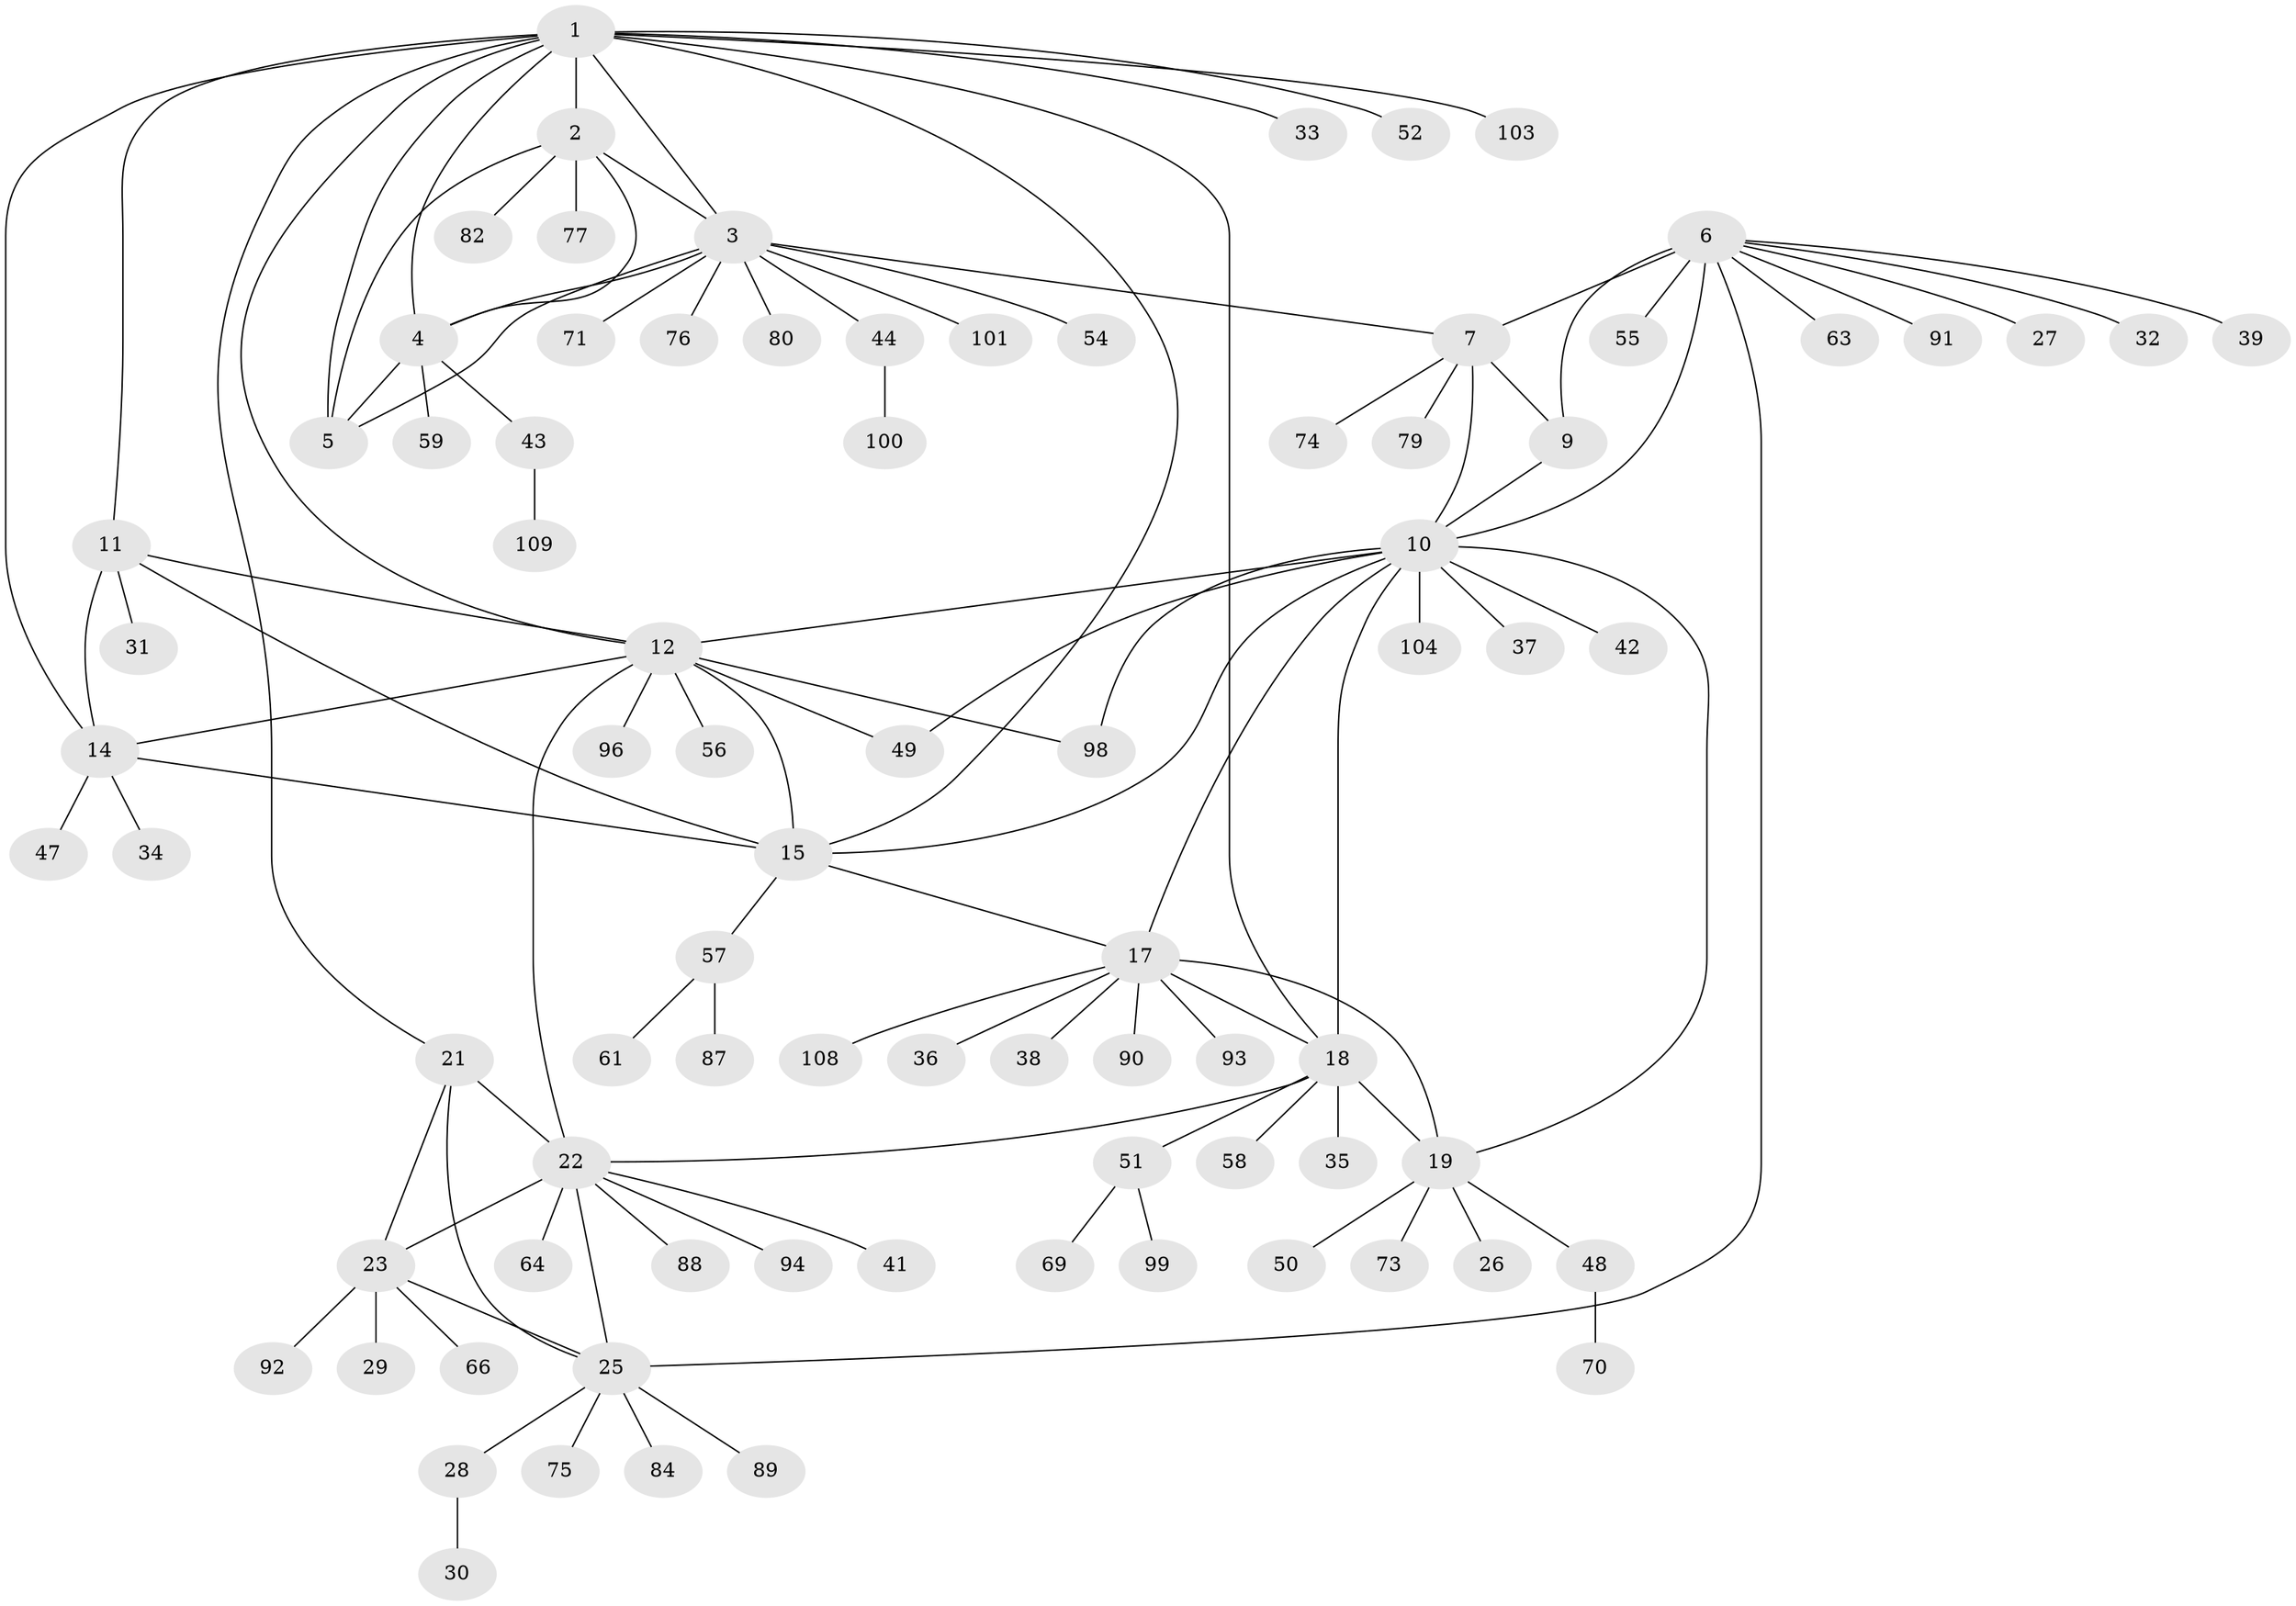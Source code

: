 // original degree distribution, {8: 0.045871559633027525, 6: 0.03669724770642202, 12: 0.009174311926605505, 7: 0.045871559633027525, 4: 0.009174311926605505, 9: 0.027522935779816515, 5: 0.027522935779816515, 10: 0.01834862385321101, 11: 0.009174311926605505, 1: 0.5779816513761468, 2: 0.14678899082568808, 3: 0.045871559633027525}
// Generated by graph-tools (version 1.1) at 2025/11/02/27/25 16:11:34]
// undirected, 83 vertices, 112 edges
graph export_dot {
graph [start="1"]
  node [color=gray90,style=filled];
  1 [super="+13"];
  2 [super="+67"];
  3 [super="+72"];
  4 [super="+78"];
  5;
  6 [super="+8"];
  7 [super="+106"];
  9 [super="+97"];
  10 [super="+16"];
  11;
  12 [super="+40"];
  14 [super="+68"];
  15;
  17 [super="+83"];
  18 [super="+20"];
  19;
  21 [super="+45"];
  22 [super="+24"];
  23 [super="+46"];
  25 [super="+53"];
  26;
  27 [super="+65"];
  28 [super="+105"];
  29;
  30;
  31;
  32;
  33;
  34;
  35 [super="+86"];
  36;
  37;
  38;
  39;
  41;
  42;
  43 [super="+62"];
  44;
  47 [super="+85"];
  48;
  49;
  50;
  51;
  52;
  54;
  55;
  56;
  57 [super="+60"];
  58;
  59;
  61;
  63;
  64 [super="+81"];
  66;
  69;
  70;
  71;
  73;
  74;
  75;
  76 [super="+95"];
  77;
  79;
  80;
  82;
  84;
  87;
  88;
  89;
  90;
  91;
  92;
  93 [super="+107"];
  94;
  96;
  98 [super="+102"];
  99;
  100;
  101;
  103;
  104;
  108;
  109;
  1 -- 2;
  1 -- 3;
  1 -- 4;
  1 -- 5;
  1 -- 21;
  1 -- 52;
  1 -- 18;
  1 -- 33;
  1 -- 103;
  1 -- 11;
  1 -- 12;
  1 -- 14;
  1 -- 15;
  2 -- 3;
  2 -- 4;
  2 -- 5;
  2 -- 77;
  2 -- 82;
  3 -- 4;
  3 -- 5;
  3 -- 7;
  3 -- 44;
  3 -- 54;
  3 -- 71;
  3 -- 76;
  3 -- 80;
  3 -- 101;
  4 -- 5;
  4 -- 43;
  4 -- 59;
  6 -- 7 [weight=2];
  6 -- 9 [weight=2];
  6 -- 10 [weight=2];
  6 -- 25;
  6 -- 55;
  6 -- 32;
  6 -- 39;
  6 -- 27;
  6 -- 91;
  6 -- 63;
  7 -- 9;
  7 -- 10;
  7 -- 74;
  7 -- 79;
  9 -- 10;
  10 -- 12;
  10 -- 42 [weight=2];
  10 -- 49;
  10 -- 98 [weight=2];
  10 -- 37;
  10 -- 104;
  10 -- 15;
  10 -- 17;
  10 -- 18 [weight=2];
  10 -- 19;
  11 -- 12;
  11 -- 14;
  11 -- 15;
  11 -- 31;
  12 -- 14;
  12 -- 15;
  12 -- 49;
  12 -- 56;
  12 -- 96;
  12 -- 98;
  12 -- 22;
  14 -- 15;
  14 -- 34;
  14 -- 47;
  15 -- 57;
  15 -- 17;
  17 -- 18 [weight=2];
  17 -- 19;
  17 -- 36;
  17 -- 38;
  17 -- 90;
  17 -- 93;
  17 -- 108;
  18 -- 19 [weight=2];
  18 -- 35;
  18 -- 51;
  18 -- 58;
  18 -- 22;
  19 -- 26;
  19 -- 48;
  19 -- 50;
  19 -- 73;
  21 -- 22 [weight=2];
  21 -- 23;
  21 -- 25;
  22 -- 23 [weight=2];
  22 -- 25 [weight=2];
  22 -- 41;
  22 -- 64;
  22 -- 88;
  22 -- 94;
  23 -- 25;
  23 -- 29;
  23 -- 92;
  23 -- 66;
  25 -- 28;
  25 -- 75;
  25 -- 84;
  25 -- 89;
  28 -- 30;
  43 -- 109;
  44 -- 100;
  48 -- 70;
  51 -- 69;
  51 -- 99;
  57 -- 61;
  57 -- 87;
}
